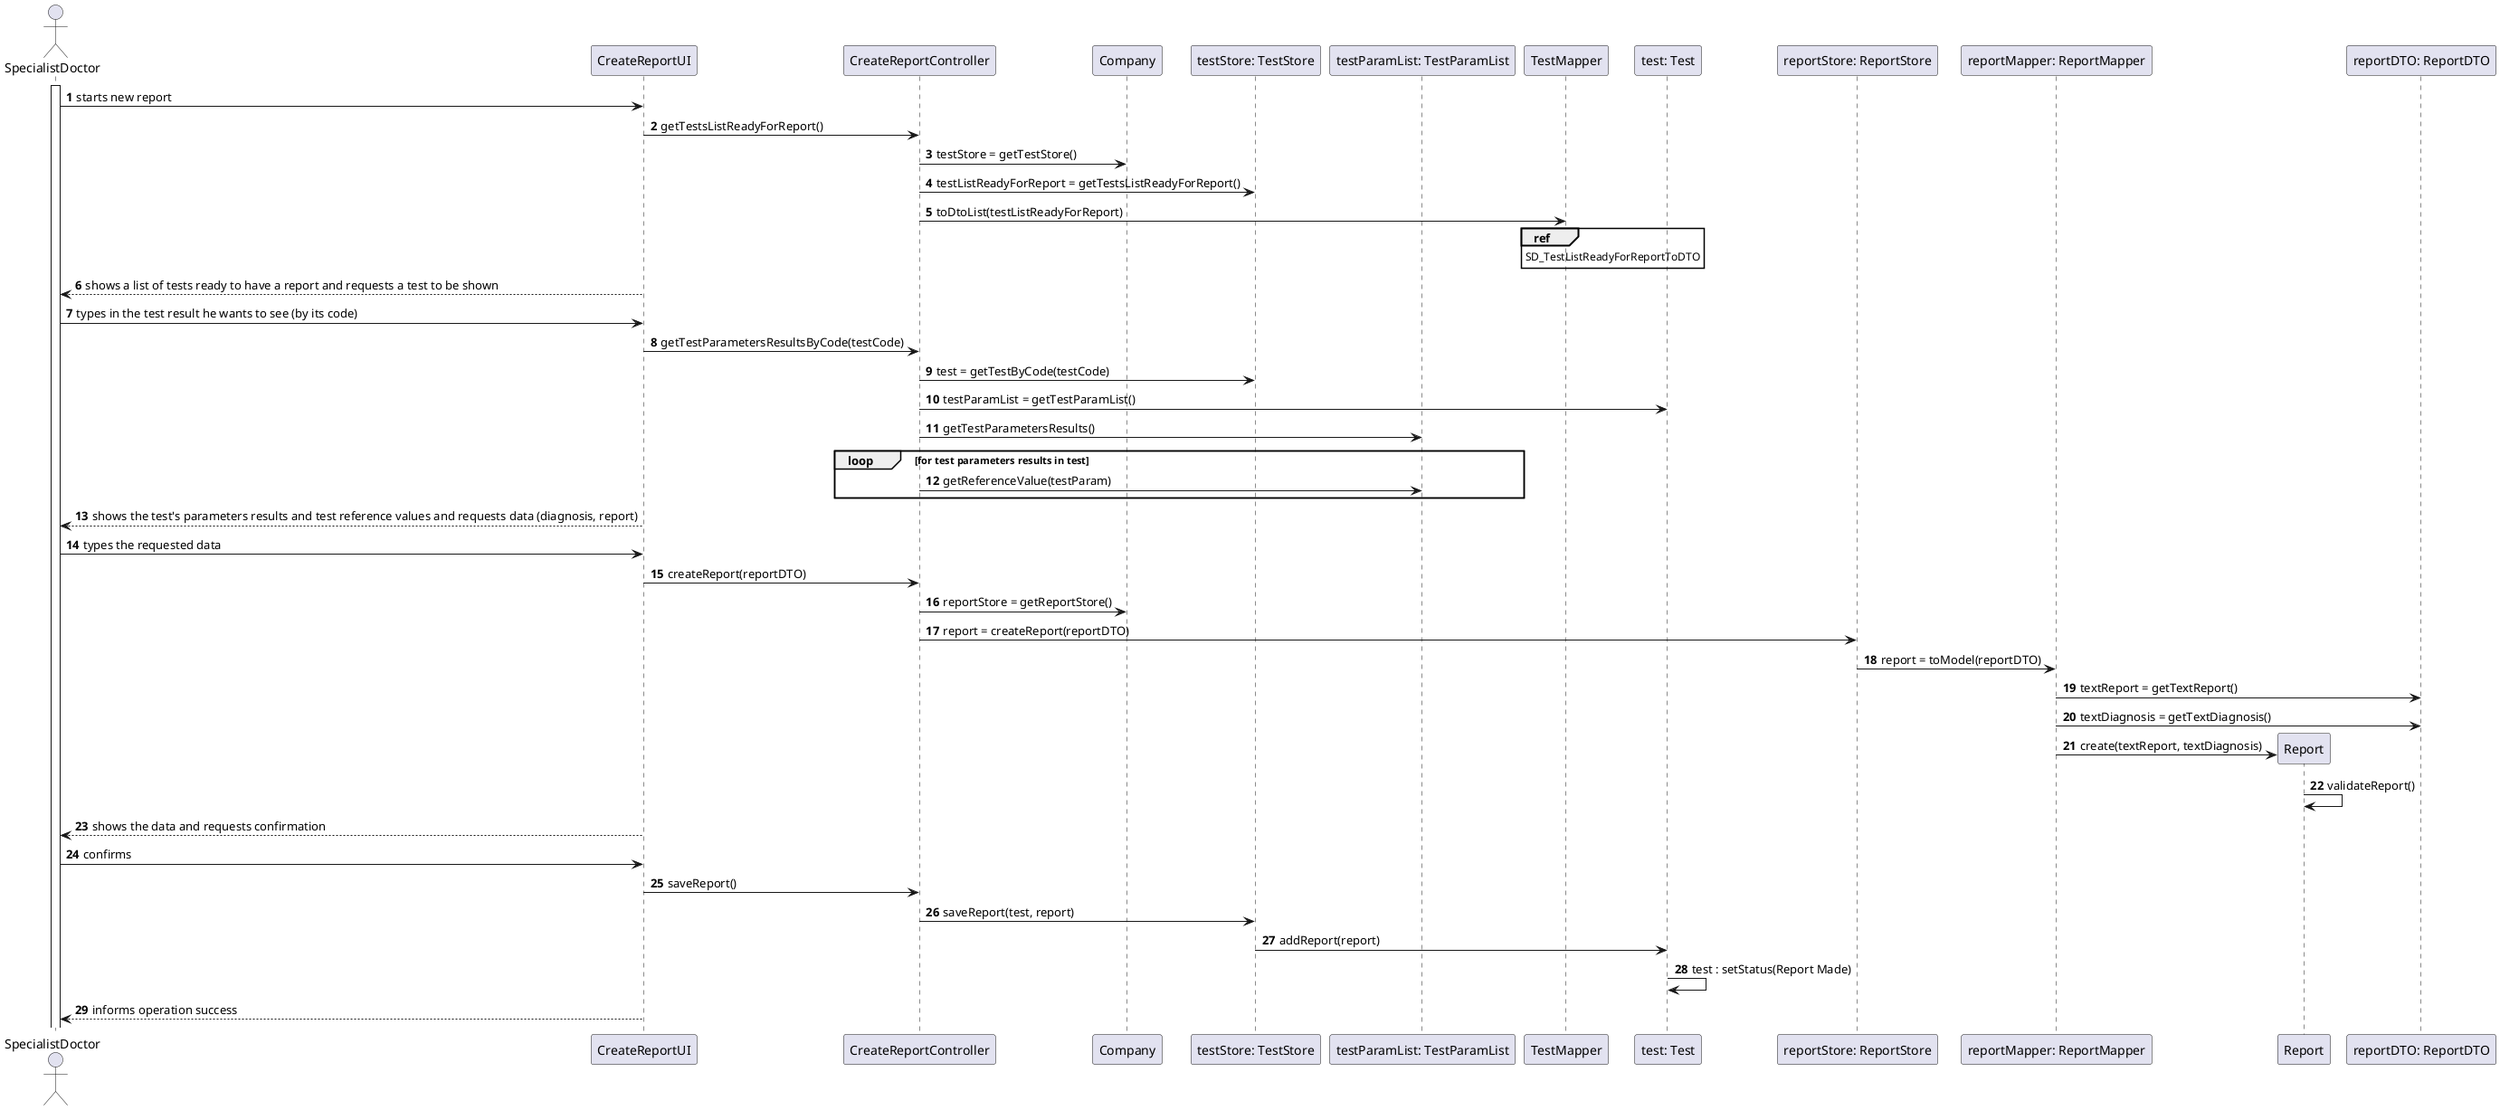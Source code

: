 @startuml

autonumber

actor SpecialistDoctor as sd
participant CreateReportUI as crUI
participant CreateReportController as crC
participant Company as com
participant "testStore: TestStore" as ts
participant "testParamList: TestParamList" as tps
participant TestMapper as tm
participant "test: Test" as t
participant "reportStore: ReportStore" as rs
participant "reportMapper: ReportMapper" as rm
participant Report as rep
participant "reportDTO: ReportDTO" as rdto




activate sd
sd -> crUI: starts new report
crUI -> crC: getTestsListReadyForReport()
crC -> com: testStore = getTestStore()
crC -> ts: testListReadyForReport = getTestsListReadyForReport()
crC -> tm: toDtoList(testListReadyForReport)
ref over tm : SD_TestListReadyForReportToDTO
crUI -[dashed]> sd: shows a list of tests ready to have a report and requests a test to be shown
deactivate crUI

sd -> crUI: types in the test result he wants to see (by its code)
crUI -> crC: getTestParametersResultsByCode(testCode)
crC -> ts: test = getTestByCode(testCode)
crC -> t: testParamList = getTestParamList()
crC -> tps: getTestParametersResults()
loop for test parameters results in test
crC -> tps: getReferenceValue(testParam)
end loop

crUI -[dashed]> sd: shows the test's parameters results and test reference values and requests data (diagnosis, report)
deactivate crUI
sd -> crUI: types the requested data
crUI -> crC: createReport(reportDTO)
crC -> com: reportStore = getReportStore()
crC -> rs: report = createReport(reportDTO)
rs -> rm: report = toModel(reportDTO)
rm -> rdto: textReport = getTextReport()
rm -> rdto: textDiagnosis = getTextDiagnosis()

create rep
rm -> rep: create(textReport, textDiagnosis)
rep -> rep: validateReport()

crUI -[dashed]> sd: shows the data and requests confirmation
sd -> crUI: confirms
crUI -> crC: saveReport()
crC -> ts: saveReport(test, report)
ts -> t: addReport(report)
t -> t: test : setStatus(Report Made)


crUI -[dashed]> sd: informs operation success

@enduml